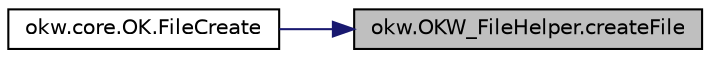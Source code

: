 digraph "okw.OKW_FileHelper.createFile"
{
 // INTERACTIVE_SVG=YES
 // LATEX_PDF_SIZE
  edge [fontname="Helvetica",fontsize="10",labelfontname="Helvetica",labelfontsize="10"];
  node [fontname="Helvetica",fontsize="10",shape=record];
  rankdir="RL";
  Node1 [label="okw.OKW_FileHelper.createFile",height=0.2,width=0.4,color="black", fillcolor="grey75", style="filled", fontcolor="black",tooltip="Legt eine Leere Datei an."];
  Node1 -> Node2 [dir="back",color="midnightblue",fontsize="10",style="solid",fontname="Helvetica"];
  Node2 [label="okw.core.OK.FileCreate",height=0.2,width=0.4,color="black", fillcolor="white", style="filled",URL="$classokw_1_1core_1_1_o_k.html#a82e973f595da245ed6afc8bb18233c87",tooltip="Legt das gegebene Verzeichniss an."];
}
